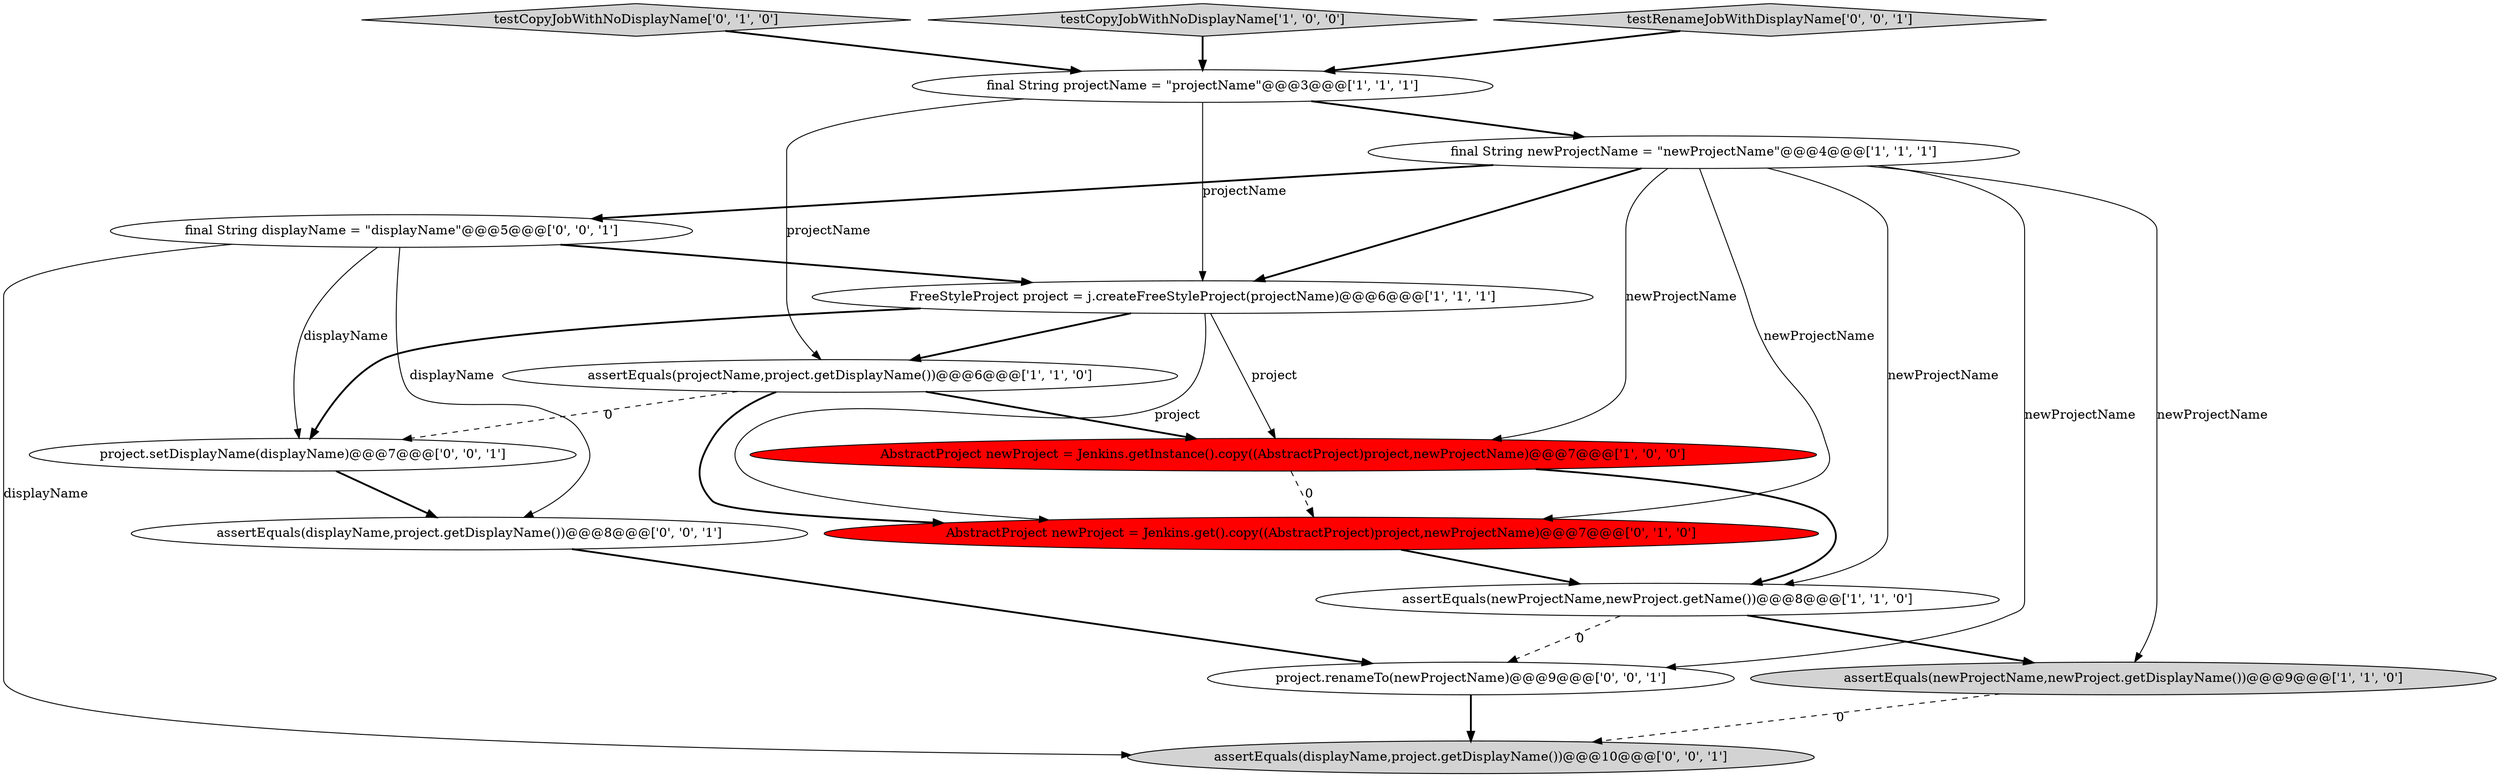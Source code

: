 digraph {
1 [style = filled, label = "AbstractProject newProject = Jenkins.getInstance().copy((AbstractProject)project,newProjectName)@@@7@@@['1', '0', '0']", fillcolor = red, shape = ellipse image = "AAA1AAABBB1BBB"];
7 [style = filled, label = "assertEquals(newProjectName,newProject.getDisplayName())@@@9@@@['1', '1', '0']", fillcolor = lightgray, shape = ellipse image = "AAA0AAABBB1BBB"];
8 [style = filled, label = "AbstractProject newProject = Jenkins.get().copy((AbstractProject)project,newProjectName)@@@7@@@['0', '1', '0']", fillcolor = red, shape = ellipse image = "AAA1AAABBB2BBB"];
9 [style = filled, label = "testCopyJobWithNoDisplayName['0', '1', '0']", fillcolor = lightgray, shape = diamond image = "AAA0AAABBB2BBB"];
3 [style = filled, label = "testCopyJobWithNoDisplayName['1', '0', '0']", fillcolor = lightgray, shape = diamond image = "AAA0AAABBB1BBB"];
10 [style = filled, label = "assertEquals(displayName,project.getDisplayName())@@@8@@@['0', '0', '1']", fillcolor = white, shape = ellipse image = "AAA0AAABBB3BBB"];
0 [style = filled, label = "final String projectName = \"projectName\"@@@3@@@['1', '1', '1']", fillcolor = white, shape = ellipse image = "AAA0AAABBB1BBB"];
13 [style = filled, label = "project.renameTo(newProjectName)@@@9@@@['0', '0', '1']", fillcolor = white, shape = ellipse image = "AAA0AAABBB3BBB"];
14 [style = filled, label = "assertEquals(displayName,project.getDisplayName())@@@10@@@['0', '0', '1']", fillcolor = lightgray, shape = ellipse image = "AAA0AAABBB3BBB"];
4 [style = filled, label = "FreeStyleProject project = j.createFreeStyleProject(projectName)@@@6@@@['1', '1', '1']", fillcolor = white, shape = ellipse image = "AAA0AAABBB1BBB"];
11 [style = filled, label = "project.setDisplayName(displayName)@@@7@@@['0', '0', '1']", fillcolor = white, shape = ellipse image = "AAA0AAABBB3BBB"];
12 [style = filled, label = "testRenameJobWithDisplayName['0', '0', '1']", fillcolor = lightgray, shape = diamond image = "AAA0AAABBB3BBB"];
2 [style = filled, label = "assertEquals(newProjectName,newProject.getName())@@@8@@@['1', '1', '0']", fillcolor = white, shape = ellipse image = "AAA0AAABBB1BBB"];
6 [style = filled, label = "final String newProjectName = \"newProjectName\"@@@4@@@['1', '1', '1']", fillcolor = white, shape = ellipse image = "AAA0AAABBB1BBB"];
5 [style = filled, label = "assertEquals(projectName,project.getDisplayName())@@@6@@@['1', '1', '0']", fillcolor = white, shape = ellipse image = "AAA0AAABBB1BBB"];
15 [style = filled, label = "final String displayName = \"displayName\"@@@5@@@['0', '0', '1']", fillcolor = white, shape = ellipse image = "AAA0AAABBB3BBB"];
15->14 [style = solid, label="displayName"];
5->8 [style = bold, label=""];
9->0 [style = bold, label=""];
0->6 [style = bold, label=""];
7->14 [style = dashed, label="0"];
15->11 [style = solid, label="displayName"];
12->0 [style = bold, label=""];
6->15 [style = bold, label=""];
3->0 [style = bold, label=""];
15->10 [style = solid, label="displayName"];
4->8 [style = solid, label="project"];
4->1 [style = solid, label="project"];
6->4 [style = bold, label=""];
5->1 [style = bold, label=""];
8->2 [style = bold, label=""];
10->13 [style = bold, label=""];
6->7 [style = solid, label="newProjectName"];
6->13 [style = solid, label="newProjectName"];
11->10 [style = bold, label=""];
6->8 [style = solid, label="newProjectName"];
5->11 [style = dashed, label="0"];
2->13 [style = dashed, label="0"];
15->4 [style = bold, label=""];
6->1 [style = solid, label="newProjectName"];
1->8 [style = dashed, label="0"];
1->2 [style = bold, label=""];
6->2 [style = solid, label="newProjectName"];
2->7 [style = bold, label=""];
4->11 [style = bold, label=""];
0->4 [style = solid, label="projectName"];
0->5 [style = solid, label="projectName"];
4->5 [style = bold, label=""];
13->14 [style = bold, label=""];
}
